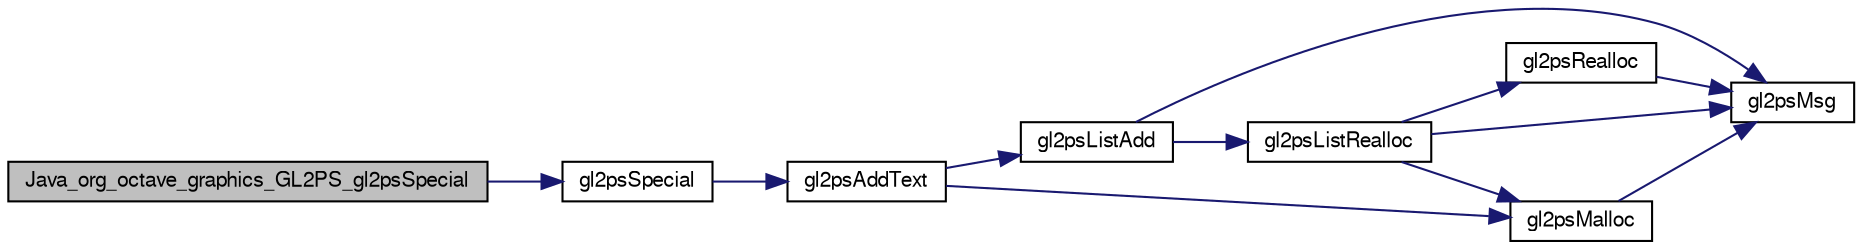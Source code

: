 digraph G
{
  edge [fontname="FreeSans",fontsize="10",labelfontname="FreeSans",labelfontsize="10"];
  node [fontname="FreeSans",fontsize="10",shape=record];
  rankdir="LR";
  Node1 [label="Java_org_octave_graphics_GL2PS_gl2psSpecial",height=0.2,width=0.4,color="black", fillcolor="grey75", style="filled" fontcolor="black"];
  Node1 -> Node2 [color="midnightblue",fontsize="10",style="solid",fontname="FreeSans"];
  Node2 [label="gl2psSpecial",height=0.2,width=0.4,color="black", fillcolor="white", style="filled",URL="$gl2ps_8c.html#ad19ac34aaead3697ebb7add1659915a8"];
  Node2 -> Node3 [color="midnightblue",fontsize="10",style="solid",fontname="FreeSans"];
  Node3 [label="gl2psAddText",height=0.2,width=0.4,color="black", fillcolor="white", style="filled",URL="$gl2ps_8c.html#ad53c85678c720cdcefe2add3d4f5f084"];
  Node3 -> Node4 [color="midnightblue",fontsize="10",style="solid",fontname="FreeSans"];
  Node4 [label="gl2psListAdd",height=0.2,width=0.4,color="black", fillcolor="white", style="filled",URL="$gl2ps_8c.html#ac6854212b14c712b8866abe23ff3e329"];
  Node4 -> Node5 [color="midnightblue",fontsize="10",style="solid",fontname="FreeSans"];
  Node5 [label="gl2psListRealloc",height=0.2,width=0.4,color="black", fillcolor="white", style="filled",URL="$gl2ps_8c.html#ad60529307a4f9f99386e892d4a0879ed"];
  Node5 -> Node6 [color="midnightblue",fontsize="10",style="solid",fontname="FreeSans"];
  Node6 [label="gl2psMalloc",height=0.2,width=0.4,color="black", fillcolor="white", style="filled",URL="$gl2ps_8c.html#ae8687abe691957a70d1b0456015e2a4f"];
  Node6 -> Node7 [color="midnightblue",fontsize="10",style="solid",fontname="FreeSans"];
  Node7 [label="gl2psMsg",height=0.2,width=0.4,color="black", fillcolor="white", style="filled",URL="$gl2ps_8c.html#ab2b05dc9c0ad9b295309ef903218908c"];
  Node5 -> Node7 [color="midnightblue",fontsize="10",style="solid",fontname="FreeSans"];
  Node5 -> Node8 [color="midnightblue",fontsize="10",style="solid",fontname="FreeSans"];
  Node8 [label="gl2psRealloc",height=0.2,width=0.4,color="black", fillcolor="white", style="filled",URL="$gl2ps_8c.html#ad97a3884fd09ae984f539e0ebc59b9ed"];
  Node8 -> Node7 [color="midnightblue",fontsize="10",style="solid",fontname="FreeSans"];
  Node4 -> Node7 [color="midnightblue",fontsize="10",style="solid",fontname="FreeSans"];
  Node3 -> Node6 [color="midnightblue",fontsize="10",style="solid",fontname="FreeSans"];
}
